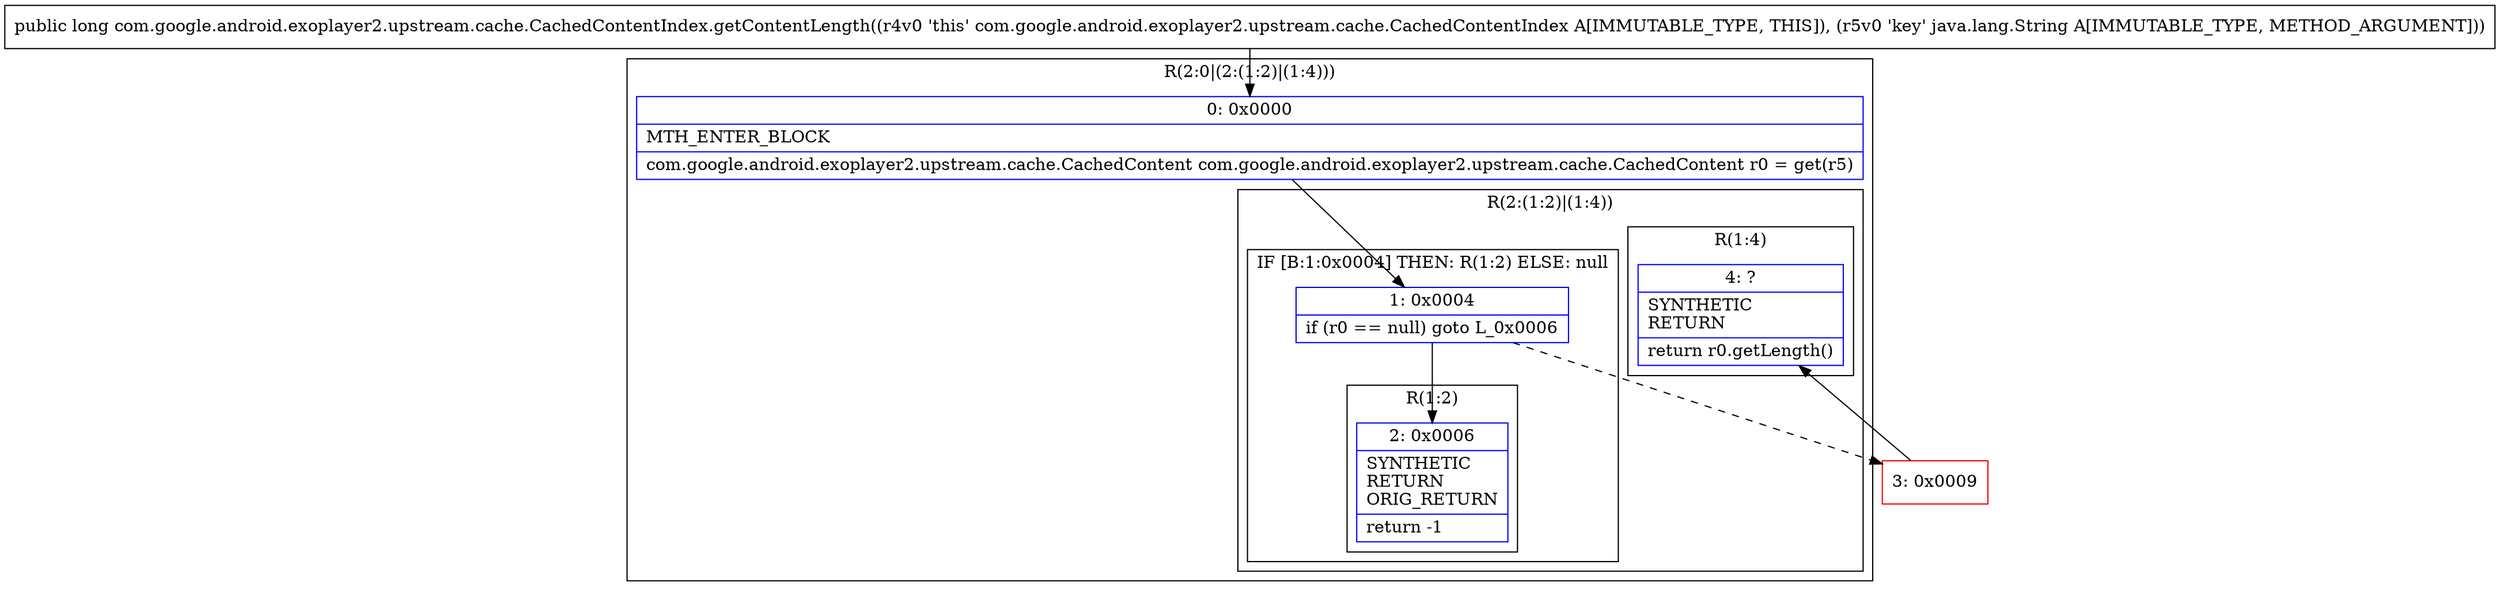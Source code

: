 digraph "CFG forcom.google.android.exoplayer2.upstream.cache.CachedContentIndex.getContentLength(Ljava\/lang\/String;)J" {
subgraph cluster_Region_285053469 {
label = "R(2:0|(2:(1:2)|(1:4)))";
node [shape=record,color=blue];
Node_0 [shape=record,label="{0\:\ 0x0000|MTH_ENTER_BLOCK\l|com.google.android.exoplayer2.upstream.cache.CachedContent com.google.android.exoplayer2.upstream.cache.CachedContent r0 = get(r5)\l}"];
subgraph cluster_Region_1044425187 {
label = "R(2:(1:2)|(1:4))";
node [shape=record,color=blue];
subgraph cluster_IfRegion_115885979 {
label = "IF [B:1:0x0004] THEN: R(1:2) ELSE: null";
node [shape=record,color=blue];
Node_1 [shape=record,label="{1\:\ 0x0004|if (r0 == null) goto L_0x0006\l}"];
subgraph cluster_Region_384824561 {
label = "R(1:2)";
node [shape=record,color=blue];
Node_2 [shape=record,label="{2\:\ 0x0006|SYNTHETIC\lRETURN\lORIG_RETURN\l|return \-1\l}"];
}
}
subgraph cluster_Region_557801323 {
label = "R(1:4)";
node [shape=record,color=blue];
Node_4 [shape=record,label="{4\:\ ?|SYNTHETIC\lRETURN\l|return r0.getLength()\l}"];
}
}
}
Node_3 [shape=record,color=red,label="{3\:\ 0x0009}"];
MethodNode[shape=record,label="{public long com.google.android.exoplayer2.upstream.cache.CachedContentIndex.getContentLength((r4v0 'this' com.google.android.exoplayer2.upstream.cache.CachedContentIndex A[IMMUTABLE_TYPE, THIS]), (r5v0 'key' java.lang.String A[IMMUTABLE_TYPE, METHOD_ARGUMENT])) }"];
MethodNode -> Node_0;
Node_0 -> Node_1;
Node_1 -> Node_2;
Node_1 -> Node_3[style=dashed];
Node_3 -> Node_4;
}

